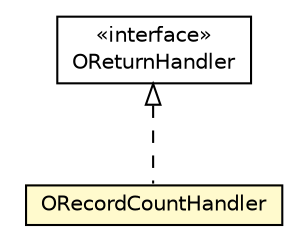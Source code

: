 #!/usr/local/bin/dot
#
# Class diagram 
# Generated by UMLGraph version R5_6-24-gf6e263 (http://www.umlgraph.org/)
#

digraph G {
	edge [fontname="Helvetica",fontsize=10,labelfontname="Helvetica",labelfontsize=10];
	node [fontname="Helvetica",fontsize=10,shape=plaintext];
	nodesep=0.25;
	ranksep=0.5;
	// com.orientechnologies.orient.core.sql.OReturnHandler
	c2981755 [label=<<table title="com.orientechnologies.orient.core.sql.OReturnHandler" border="0" cellborder="1" cellspacing="0" cellpadding="2" port="p" href="./OReturnHandler.html">
		<tr><td><table border="0" cellspacing="0" cellpadding="1">
<tr><td align="center" balign="center"> &#171;interface&#187; </td></tr>
<tr><td align="center" balign="center"> OReturnHandler </td></tr>
		</table></td></tr>
		</table>>, URL="./OReturnHandler.html", fontname="Helvetica", fontcolor="black", fontsize=10.0];
	// com.orientechnologies.orient.core.sql.ORecordCountHandler
	c2981796 [label=<<table title="com.orientechnologies.orient.core.sql.ORecordCountHandler" border="0" cellborder="1" cellspacing="0" cellpadding="2" port="p" bgcolor="lemonChiffon" href="./ORecordCountHandler.html">
		<tr><td><table border="0" cellspacing="0" cellpadding="1">
<tr><td align="center" balign="center"> ORecordCountHandler </td></tr>
		</table></td></tr>
		</table>>, URL="./ORecordCountHandler.html", fontname="Helvetica", fontcolor="black", fontsize=10.0];
	//com.orientechnologies.orient.core.sql.ORecordCountHandler implements com.orientechnologies.orient.core.sql.OReturnHandler
	c2981755:p -> c2981796:p [dir=back,arrowtail=empty,style=dashed];
}

